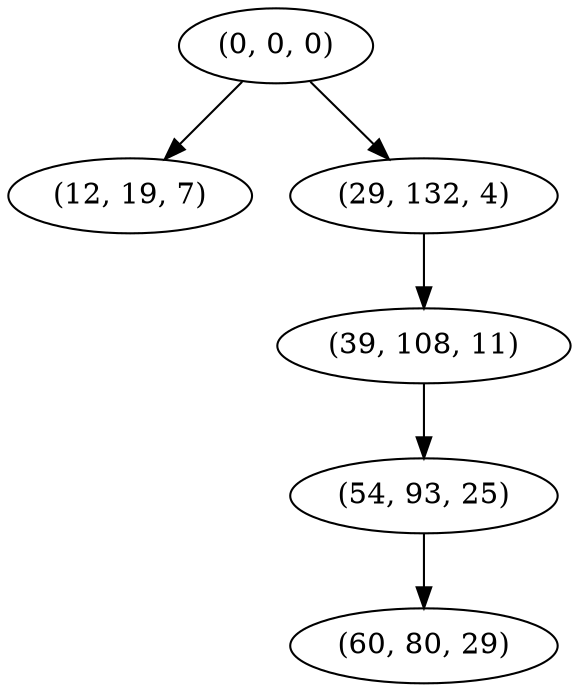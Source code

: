 digraph tree {
    "(0, 0, 0)";
    "(12, 19, 7)";
    "(29, 132, 4)";
    "(39, 108, 11)";
    "(54, 93, 25)";
    "(60, 80, 29)";
    "(0, 0, 0)" -> "(12, 19, 7)";
    "(0, 0, 0)" -> "(29, 132, 4)";
    "(29, 132, 4)" -> "(39, 108, 11)";
    "(39, 108, 11)" -> "(54, 93, 25)";
    "(54, 93, 25)" -> "(60, 80, 29)";
}
